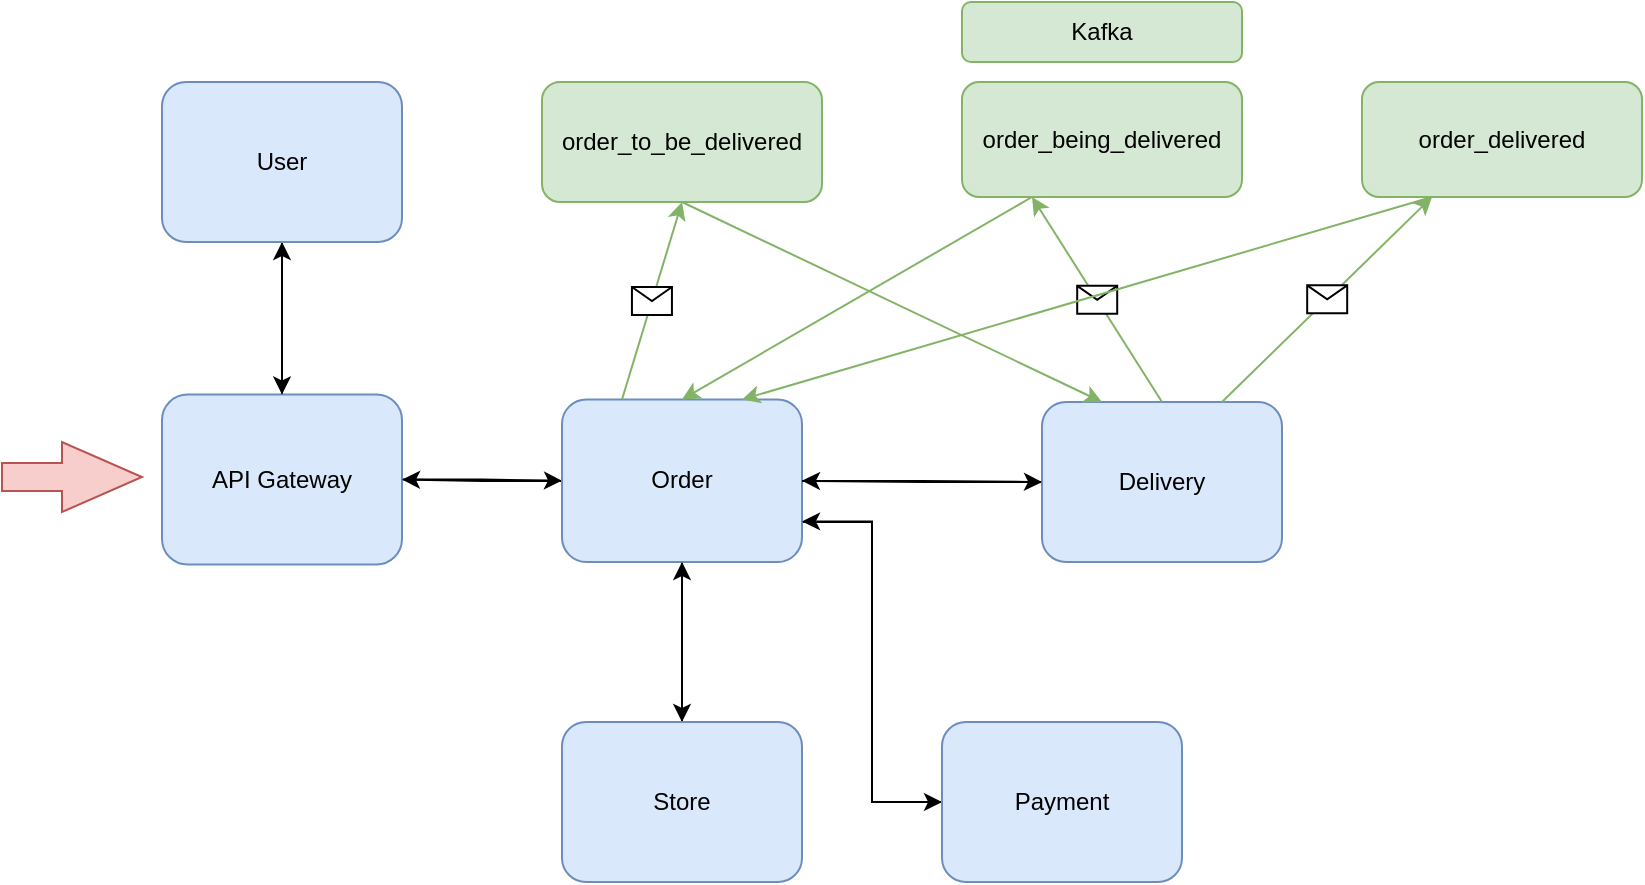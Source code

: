 <mxfile version="25.0.0">
  <diagram name="Страница — 1" id="SbZIJKBQZJmrazS53J98">
    <mxGraphModel dx="1183" dy="689" grid="1" gridSize="10" guides="1" tooltips="1" connect="1" arrows="1" fold="1" page="1" pageScale="1" pageWidth="827" pageHeight="1169" math="0" shadow="0">
      <root>
        <mxCell id="0" />
        <mxCell id="1" parent="0" />
        <mxCell id="QeYzU9SFybninynbwaj1-16" style="edgeStyle=orthogonalEdgeStyle;rounded=0;orthogonalLoop=1;jettySize=auto;html=1;exitX=0.5;exitY=0;exitDx=0;exitDy=0;" edge="1" parent="1" source="QeYzU9SFybninynbwaj1-2" target="QeYzU9SFybninynbwaj1-3">
          <mxGeometry relative="1" as="geometry" />
        </mxCell>
        <mxCell id="QeYzU9SFybninynbwaj1-41" style="edgeStyle=orthogonalEdgeStyle;rounded=0;orthogonalLoop=1;jettySize=auto;html=1;entryX=0;entryY=0.5;entryDx=0;entryDy=0;" edge="1" parent="1" source="QeYzU9SFybninynbwaj1-2" target="QeYzU9SFybninynbwaj1-4">
          <mxGeometry relative="1" as="geometry" />
        </mxCell>
        <mxCell id="QeYzU9SFybninynbwaj1-2" value="API Gateway" style="rounded=1;whiteSpace=wrap;html=1;fillColor=#dae8fc;strokeColor=#6c8ebf;" vertex="1" parent="1">
          <mxGeometry x="80" y="196.25" width="120" height="85" as="geometry" />
        </mxCell>
        <mxCell id="QeYzU9SFybninynbwaj1-24" style="edgeStyle=orthogonalEdgeStyle;rounded=0;orthogonalLoop=1;jettySize=auto;html=1;exitX=0.5;exitY=1;exitDx=0;exitDy=0;" edge="1" parent="1" source="QeYzU9SFybninynbwaj1-3" target="QeYzU9SFybninynbwaj1-2">
          <mxGeometry relative="1" as="geometry" />
        </mxCell>
        <mxCell id="QeYzU9SFybninynbwaj1-3" value="User" style="rounded=1;whiteSpace=wrap;html=1;fillColor=#dae8fc;strokeColor=#6c8ebf;" vertex="1" parent="1">
          <mxGeometry x="80" y="40" width="120" height="80" as="geometry" />
        </mxCell>
        <mxCell id="QeYzU9SFybninynbwaj1-22" style="edgeStyle=orthogonalEdgeStyle;rounded=0;orthogonalLoop=1;jettySize=auto;html=1;entryX=0.5;entryY=0;entryDx=0;entryDy=0;" edge="1" parent="1" source="QeYzU9SFybninynbwaj1-4" target="QeYzU9SFybninynbwaj1-5">
          <mxGeometry relative="1" as="geometry" />
        </mxCell>
        <mxCell id="QeYzU9SFybninynbwaj1-31" style="edgeStyle=orthogonalEdgeStyle;rounded=0;orthogonalLoop=1;jettySize=auto;html=1;entryX=0;entryY=0.5;entryDx=0;entryDy=0;" edge="1" parent="1" source="QeYzU9SFybninynbwaj1-4" target="QeYzU9SFybninynbwaj1-7">
          <mxGeometry relative="1" as="geometry">
            <Array as="points">
              <mxPoint x="435" y="260" />
              <mxPoint x="435" y="400" />
            </Array>
          </mxGeometry>
        </mxCell>
        <mxCell id="QeYzU9SFybninynbwaj1-42" style="edgeStyle=orthogonalEdgeStyle;rounded=0;orthogonalLoop=1;jettySize=auto;html=1;entryX=1;entryY=0.5;entryDx=0;entryDy=0;" edge="1" parent="1" source="QeYzU9SFybninynbwaj1-4" target="QeYzU9SFybninynbwaj1-2">
          <mxGeometry relative="1" as="geometry" />
        </mxCell>
        <mxCell id="QeYzU9SFybninynbwaj1-4" value="Order" style="rounded=1;whiteSpace=wrap;html=1;fillColor=#dae8fc;strokeColor=#6c8ebf;" vertex="1" parent="1">
          <mxGeometry x="280" y="198.75" width="120" height="81.25" as="geometry" />
        </mxCell>
        <mxCell id="QeYzU9SFybninynbwaj1-23" style="edgeStyle=orthogonalEdgeStyle;rounded=0;orthogonalLoop=1;jettySize=auto;html=1;exitX=0.5;exitY=0;exitDx=0;exitDy=0;entryX=0.5;entryY=1;entryDx=0;entryDy=0;" edge="1" parent="1" source="QeYzU9SFybninynbwaj1-5" target="QeYzU9SFybninynbwaj1-4">
          <mxGeometry relative="1" as="geometry">
            <mxPoint x="220" y="280" as="targetPoint" />
          </mxGeometry>
        </mxCell>
        <mxCell id="QeYzU9SFybninynbwaj1-5" value="Store" style="rounded=1;whiteSpace=wrap;html=1;fillColor=#dae8fc;strokeColor=#6c8ebf;" vertex="1" parent="1">
          <mxGeometry x="280" y="360" width="120" height="80" as="geometry" />
        </mxCell>
        <mxCell id="QeYzU9SFybninynbwaj1-71" style="edgeStyle=orthogonalEdgeStyle;rounded=0;orthogonalLoop=1;jettySize=auto;html=1;entryX=1;entryY=0.5;entryDx=0;entryDy=0;" edge="1" parent="1" source="QeYzU9SFybninynbwaj1-6" target="QeYzU9SFybninynbwaj1-4">
          <mxGeometry relative="1" as="geometry" />
        </mxCell>
        <mxCell id="QeYzU9SFybninynbwaj1-6" value="Delivery" style="rounded=1;whiteSpace=wrap;html=1;fillColor=#dae8fc;strokeColor=#6c8ebf;" vertex="1" parent="1">
          <mxGeometry x="520" y="200" width="120" height="80" as="geometry" />
        </mxCell>
        <mxCell id="QeYzU9SFybninynbwaj1-68" style="edgeStyle=orthogonalEdgeStyle;rounded=0;orthogonalLoop=1;jettySize=auto;html=1;entryX=1;entryY=0.75;entryDx=0;entryDy=0;" edge="1" parent="1" source="QeYzU9SFybninynbwaj1-7" target="QeYzU9SFybninynbwaj1-4">
          <mxGeometry relative="1" as="geometry" />
        </mxCell>
        <mxCell id="QeYzU9SFybninynbwaj1-7" value="Payment" style="rounded=1;whiteSpace=wrap;html=1;fillColor=#dae8fc;strokeColor=#6c8ebf;" vertex="1" parent="1">
          <mxGeometry x="470" y="360" width="120" height="80" as="geometry" />
        </mxCell>
        <mxCell id="QeYzU9SFybninynbwaj1-8" value="Kafka" style="rounded=1;whiteSpace=wrap;html=1;fillColor=#d5e8d4;strokeColor=#82b366;" vertex="1" parent="1">
          <mxGeometry x="480" width="140" height="30" as="geometry" />
        </mxCell>
        <mxCell id="QeYzU9SFybninynbwaj1-9" value="order_to_be_delivered" style="rounded=1;whiteSpace=wrap;html=1;fillColor=#d5e8d4;strokeColor=#82b366;" vertex="1" parent="1">
          <mxGeometry x="270" y="40" width="140" height="60" as="geometry" />
        </mxCell>
        <mxCell id="QeYzU9SFybninynbwaj1-10" value="order_being_delivered" style="rounded=1;whiteSpace=wrap;html=1;fillColor=#d5e8d4;strokeColor=#82b366;" vertex="1" parent="1">
          <mxGeometry x="480" y="40" width="140" height="57.5" as="geometry" />
        </mxCell>
        <mxCell id="QeYzU9SFybninynbwaj1-11" value="order_delivered" style="rounded=1;whiteSpace=wrap;html=1;fillColor=#d5e8d4;strokeColor=#82b366;" vertex="1" parent="1">
          <mxGeometry x="680" y="40" width="140" height="57.5" as="geometry" />
        </mxCell>
        <mxCell id="QeYzU9SFybninynbwaj1-15" value="" style="html=1;shadow=0;dashed=0;align=center;verticalAlign=middle;shape=mxgraph.arrows2.arrow;dy=0.6;dx=40;notch=0;fillColor=#f8cecc;strokeColor=#b85450;" vertex="1" parent="1">
          <mxGeometry y="220" width="70" height="35" as="geometry" />
        </mxCell>
        <mxCell id="QeYzU9SFybninynbwaj1-72" style="edgeStyle=orthogonalEdgeStyle;rounded=0;orthogonalLoop=1;jettySize=auto;html=1;entryX=0;entryY=0.5;entryDx=0;entryDy=0;" edge="1" parent="1" source="QeYzU9SFybninynbwaj1-4" target="QeYzU9SFybninynbwaj1-6">
          <mxGeometry relative="1" as="geometry" />
        </mxCell>
        <mxCell id="QeYzU9SFybninynbwaj1-73" value="" style="endArrow=classic;html=1;rounded=0;entryX=0.5;entryY=1;entryDx=0;entryDy=0;exitX=0.25;exitY=0;exitDx=0;exitDy=0;fillColor=#d5e8d4;strokeColor=#82b366;" edge="1" parent="1" source="QeYzU9SFybninynbwaj1-4" target="QeYzU9SFybninynbwaj1-9">
          <mxGeometry relative="1" as="geometry">
            <mxPoint x="540" y="300" as="sourcePoint" />
            <mxPoint x="640" y="300" as="targetPoint" />
          </mxGeometry>
        </mxCell>
        <mxCell id="QeYzU9SFybninynbwaj1-74" value="" style="shape=message;html=1;outlineConnect=0;" vertex="1" parent="QeYzU9SFybninynbwaj1-73">
          <mxGeometry width="20" height="14" relative="1" as="geometry">
            <mxPoint x="-10" y="-7" as="offset" />
          </mxGeometry>
        </mxCell>
        <mxCell id="QeYzU9SFybninynbwaj1-75" value="" style="endArrow=classic;html=1;rounded=0;exitX=0.5;exitY=1;exitDx=0;exitDy=0;entryX=0.25;entryY=0;entryDx=0;entryDy=0;fillColor=#d5e8d4;strokeColor=#82b366;" edge="1" parent="1" source="QeYzU9SFybninynbwaj1-9" target="QeYzU9SFybninynbwaj1-6">
          <mxGeometry width="50" height="50" relative="1" as="geometry">
            <mxPoint x="560" y="330" as="sourcePoint" />
            <mxPoint x="610" y="280" as="targetPoint" />
          </mxGeometry>
        </mxCell>
        <mxCell id="QeYzU9SFybninynbwaj1-76" value="" style="endArrow=classic;html=1;rounded=0;entryX=0.25;entryY=1;entryDx=0;entryDy=0;exitX=0.5;exitY=0;exitDx=0;exitDy=0;fillColor=#d5e8d4;strokeColor=#82b366;" edge="1" parent="1" source="QeYzU9SFybninynbwaj1-6" target="QeYzU9SFybninynbwaj1-10">
          <mxGeometry relative="1" as="geometry">
            <mxPoint x="320" y="209" as="sourcePoint" />
            <mxPoint x="310" y="110" as="targetPoint" />
          </mxGeometry>
        </mxCell>
        <mxCell id="QeYzU9SFybninynbwaj1-77" value="" style="shape=message;html=1;outlineConnect=0;" vertex="1" parent="QeYzU9SFybninynbwaj1-76">
          <mxGeometry width="20" height="14" relative="1" as="geometry">
            <mxPoint x="-10" y="-7" as="offset" />
          </mxGeometry>
        </mxCell>
        <mxCell id="QeYzU9SFybninynbwaj1-78" value="" style="endArrow=classic;html=1;rounded=0;exitX=0.25;exitY=1;exitDx=0;exitDy=0;entryX=0.5;entryY=0;entryDx=0;entryDy=0;fillColor=#d5e8d4;strokeColor=#82b366;" edge="1" parent="1" source="QeYzU9SFybninynbwaj1-10" target="QeYzU9SFybninynbwaj1-4">
          <mxGeometry width="50" height="50" relative="1" as="geometry">
            <mxPoint x="390" y="110" as="sourcePoint" />
            <mxPoint x="560" y="210" as="targetPoint" />
          </mxGeometry>
        </mxCell>
        <mxCell id="QeYzU9SFybninynbwaj1-81" value="" style="endArrow=classic;html=1;rounded=0;entryX=0.25;entryY=1;entryDx=0;entryDy=0;exitX=0.75;exitY=0;exitDx=0;exitDy=0;fillColor=#d5e8d4;strokeColor=#82b366;" edge="1" parent="1" source="QeYzU9SFybninynbwaj1-6" target="QeYzU9SFybninynbwaj1-11">
          <mxGeometry relative="1" as="geometry">
            <mxPoint x="590" y="210" as="sourcePoint" />
            <mxPoint x="525" y="108" as="targetPoint" />
          </mxGeometry>
        </mxCell>
        <mxCell id="QeYzU9SFybninynbwaj1-82" value="" style="shape=message;html=1;outlineConnect=0;" vertex="1" parent="QeYzU9SFybninynbwaj1-81">
          <mxGeometry width="20" height="14" relative="1" as="geometry">
            <mxPoint x="-10" y="-7" as="offset" />
          </mxGeometry>
        </mxCell>
        <mxCell id="QeYzU9SFybninynbwaj1-83" value="" style="endArrow=classic;html=1;rounded=0;exitX=0.25;exitY=1;exitDx=0;exitDy=0;entryX=0.75;entryY=0;entryDx=0;entryDy=0;fillColor=#d5e8d4;strokeColor=#82b366;" edge="1" parent="1" source="QeYzU9SFybninynbwaj1-11" target="QeYzU9SFybninynbwaj1-4">
          <mxGeometry width="50" height="50" relative="1" as="geometry">
            <mxPoint x="525" y="108" as="sourcePoint" />
            <mxPoint x="380" y="209" as="targetPoint" />
          </mxGeometry>
        </mxCell>
      </root>
    </mxGraphModel>
  </diagram>
</mxfile>
